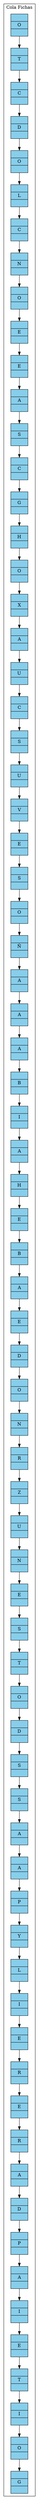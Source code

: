 digraph G {
	node[shape=record]; 

	subgraph clusterDLL {

label = "Cola Fichas";

tn_dll0[label = "{ <e> | O| <p> }", style="filled", color="black", fillcolor="skyblue"]; 
tn_dll1[label = "{ <e> |  T| <p> }", style="filled", color="black", fillcolor="skyblue"]; 
tn_dll0:p -> tn_dll1:e;
tn_dll2[label = "{ <e> |  C| <p> }", style="filled", color="black", fillcolor="skyblue"]; 
tn_dll1:p -> tn_dll2:e;
tn_dll3[label = "{ <e> |  D| <p> }", style="filled", color="black", fillcolor="skyblue"]; 
tn_dll2:p -> tn_dll3:e;
tn_dll4[label = "{ <e> |  O| <p> }", style="filled", color="black", fillcolor="skyblue"]; 
tn_dll3:p -> tn_dll4:e;
tn_dll5[label = "{ <e> |  L| <p> }", style="filled", color="black", fillcolor="skyblue"]; 
tn_dll4:p -> tn_dll5:e;
tn_dll6[label = "{ <e> |  C| <p> }", style="filled", color="black", fillcolor="skyblue"]; 
tn_dll5:p -> tn_dll6:e;
tn_dll7[label = "{ <e> |  N| <p> }", style="filled", color="black", fillcolor="skyblue"]; 
tn_dll6:p -> tn_dll7:e;
tn_dll8[label = "{ <e> |  O| <p> }", style="filled", color="black", fillcolor="skyblue"]; 
tn_dll7:p -> tn_dll8:e;
tn_dll9[label = "{ <e> |  E| <p> }", style="filled", color="black", fillcolor="skyblue"]; 
tn_dll8:p -> tn_dll9:e;
tn_dll10[label = "{ <e> |  E| <p> }", style="filled", color="black", fillcolor="skyblue"]; 
tn_dll9:p -> tn_dll10:e;
tn_dll11[label = "{ <e> |  A| <p> }", style="filled", color="black", fillcolor="skyblue"]; 
tn_dll10:p -> tn_dll11:e;
tn_dll12[label = "{ <e> |  S| <p> }", style="filled", color="black", fillcolor="skyblue"]; 
tn_dll11:p -> tn_dll12:e;
tn_dll13[label = "{ <e> |  C| <p> }", style="filled", color="black", fillcolor="skyblue"]; 
tn_dll12:p -> tn_dll13:e;
tn_dll14[label = "{ <e> |  G| <p> }", style="filled", color="black", fillcolor="skyblue"]; 
tn_dll13:p -> tn_dll14:e;
tn_dll15[label = "{ <e> |  H| <p> }", style="filled", color="black", fillcolor="skyblue"]; 
tn_dll14:p -> tn_dll15:e;
tn_dll16[label = "{ <e> |  O| <p> }", style="filled", color="black", fillcolor="skyblue"]; 
tn_dll15:p -> tn_dll16:e;
tn_dll17[label = "{ <e> |  X| <p> }", style="filled", color="black", fillcolor="skyblue"]; 
tn_dll16:p -> tn_dll17:e;
tn_dll18[label = "{ <e> |  A| <p> }", style="filled", color="black", fillcolor="skyblue"]; 
tn_dll17:p -> tn_dll18:e;
tn_dll19[label = "{ <e> |  U| <p> }", style="filled", color="black", fillcolor="skyblue"]; 
tn_dll18:p -> tn_dll19:e;
tn_dll20[label = "{ <e> |  C| <p> }", style="filled", color="black", fillcolor="skyblue"]; 
tn_dll19:p -> tn_dll20:e;
tn_dll21[label = "{ <e> |  S| <p> }", style="filled", color="black", fillcolor="skyblue"]; 
tn_dll20:p -> tn_dll21:e;
tn_dll22[label = "{ <e> |  U| <p> }", style="filled", color="black", fillcolor="skyblue"]; 
tn_dll21:p -> tn_dll22:e;
tn_dll23[label = "{ <e> |  V| <p> }", style="filled", color="black", fillcolor="skyblue"]; 
tn_dll22:p -> tn_dll23:e;
tn_dll24[label = "{ <e> |  E| <p> }", style="filled", color="black", fillcolor="skyblue"]; 
tn_dll23:p -> tn_dll24:e;
tn_dll25[label = "{ <e> |  S| <p> }", style="filled", color="black", fillcolor="skyblue"]; 
tn_dll24:p -> tn_dll25:e;
tn_dll26[label = "{ <e> |  O| <p> }", style="filled", color="black", fillcolor="skyblue"]; 
tn_dll25:p -> tn_dll26:e;
tn_dll27[label = "{ <e> |  Ñ| <p> }", style="filled", color="black", fillcolor="skyblue"]; 
tn_dll26:p -> tn_dll27:e;
tn_dll28[label = "{ <e> |  A| <p> }", style="filled", color="black", fillcolor="skyblue"]; 
tn_dll27:p -> tn_dll28:e;
tn_dll29[label = "{ <e> |  A| <p> }", style="filled", color="black", fillcolor="skyblue"]; 
tn_dll28:p -> tn_dll29:e;
tn_dll30[label = "{ <e> |  A| <p> }", style="filled", color="black", fillcolor="skyblue"]; 
tn_dll29:p -> tn_dll30:e;
tn_dll31[label = "{ <e> |  B| <p> }", style="filled", color="black", fillcolor="skyblue"]; 
tn_dll30:p -> tn_dll31:e;
tn_dll32[label = "{ <e> |  I| <p> }", style="filled", color="black", fillcolor="skyblue"]; 
tn_dll31:p -> tn_dll32:e;
tn_dll33[label = "{ <e> |  A| <p> }", style="filled", color="black", fillcolor="skyblue"]; 
tn_dll32:p -> tn_dll33:e;
tn_dll34[label = "{ <e> |  H| <p> }", style="filled", color="black", fillcolor="skyblue"]; 
tn_dll33:p -> tn_dll34:e;
tn_dll35[label = "{ <e> |  E| <p> }", style="filled", color="black", fillcolor="skyblue"]; 
tn_dll34:p -> tn_dll35:e;
tn_dll36[label = "{ <e> |  B| <p> }", style="filled", color="black", fillcolor="skyblue"]; 
tn_dll35:p -> tn_dll36:e;
tn_dll37[label = "{ <e> |  A| <p> }", style="filled", color="black", fillcolor="skyblue"]; 
tn_dll36:p -> tn_dll37:e;
tn_dll38[label = "{ <e> |  E| <p> }", style="filled", color="black", fillcolor="skyblue"]; 
tn_dll37:p -> tn_dll38:e;
tn_dll39[label = "{ <e> |  D| <p> }", style="filled", color="black", fillcolor="skyblue"]; 
tn_dll38:p -> tn_dll39:e;
tn_dll40[label = "{ <e> |  O| <p> }", style="filled", color="black", fillcolor="skyblue"]; 
tn_dll39:p -> tn_dll40:e;
tn_dll41[label = "{ <e> |  N| <p> }", style="filled", color="black", fillcolor="skyblue"]; 
tn_dll40:p -> tn_dll41:e;
tn_dll42[label = "{ <e> |  R| <p> }", style="filled", color="black", fillcolor="skyblue"]; 
tn_dll41:p -> tn_dll42:e;
tn_dll43[label = "{ <e> |  Z| <p> }", style="filled", color="black", fillcolor="skyblue"]; 
tn_dll42:p -> tn_dll43:e;
tn_dll44[label = "{ <e> |  U| <p> }", style="filled", color="black", fillcolor="skyblue"]; 
tn_dll43:p -> tn_dll44:e;
tn_dll45[label = "{ <e> |  N| <p> }", style="filled", color="black", fillcolor="skyblue"]; 
tn_dll44:p -> tn_dll45:e;
tn_dll46[label = "{ <e> |  E| <p> }", style="filled", color="black", fillcolor="skyblue"]; 
tn_dll45:p -> tn_dll46:e;
tn_dll47[label = "{ <e> |  S| <p> }", style="filled", color="black", fillcolor="skyblue"]; 
tn_dll46:p -> tn_dll47:e;
tn_dll48[label = "{ <e> |  T| <p> }", style="filled", color="black", fillcolor="skyblue"]; 
tn_dll47:p -> tn_dll48:e;
tn_dll49[label = "{ <e> |  O| <p> }", style="filled", color="black", fillcolor="skyblue"]; 
tn_dll48:p -> tn_dll49:e;
tn_dll50[label = "{ <e> |  D| <p> }", style="filled", color="black", fillcolor="skyblue"]; 
tn_dll49:p -> tn_dll50:e;
tn_dll51[label = "{ <e> |  S| <p> }", style="filled", color="black", fillcolor="skyblue"]; 
tn_dll50:p -> tn_dll51:e;
tn_dll52[label = "{ <e> |  S| <p> }", style="filled", color="black", fillcolor="skyblue"]; 
tn_dll51:p -> tn_dll52:e;
tn_dll53[label = "{ <e> |  A| <p> }", style="filled", color="black", fillcolor="skyblue"]; 
tn_dll52:p -> tn_dll53:e;
tn_dll54[label = "{ <e> |  A| <p> }", style="filled", color="black", fillcolor="skyblue"]; 
tn_dll53:p -> tn_dll54:e;
tn_dll55[label = "{ <e> |  P| <p> }", style="filled", color="black", fillcolor="skyblue"]; 
tn_dll54:p -> tn_dll55:e;
tn_dll56[label = "{ <e> |  Y| <p> }", style="filled", color="black", fillcolor="skyblue"]; 
tn_dll55:p -> tn_dll56:e;
tn_dll57[label = "{ <e> |  L| <p> }", style="filled", color="black", fillcolor="skyblue"]; 
tn_dll56:p -> tn_dll57:e;
tn_dll58[label = "{ <e> |  I| <p> }", style="filled", color="black", fillcolor="skyblue"]; 
tn_dll57:p -> tn_dll58:e;
tn_dll59[label = "{ <e> |  E| <p> }", style="filled", color="black", fillcolor="skyblue"]; 
tn_dll58:p -> tn_dll59:e;
tn_dll60[label = "{ <e> |  R| <p> }", style="filled", color="black", fillcolor="skyblue"]; 
tn_dll59:p -> tn_dll60:e;
tn_dll61[label = "{ <e> |  E| <p> }", style="filled", color="black", fillcolor="skyblue"]; 
tn_dll60:p -> tn_dll61:e;
tn_dll62[label = "{ <e> |  R| <p> }", style="filled", color="black", fillcolor="skyblue"]; 
tn_dll61:p -> tn_dll62:e;
tn_dll63[label = "{ <e> |  A| <p> }", style="filled", color="black", fillcolor="skyblue"]; 
tn_dll62:p -> tn_dll63:e;
tn_dll64[label = "{ <e> |  D| <p> }", style="filled", color="black", fillcolor="skyblue"]; 
tn_dll63:p -> tn_dll64:e;
tn_dll65[label = "{ <e> |  P| <p> }", style="filled", color="black", fillcolor="skyblue"]; 
tn_dll64:p -> tn_dll65:e;
tn_dll66[label = "{ <e> |  A| <p> }", style="filled", color="black", fillcolor="skyblue"]; 
tn_dll65:p -> tn_dll66:e;
tn_dll67[label = "{ <e> |  I| <p> }", style="filled", color="black", fillcolor="skyblue"]; 
tn_dll66:p -> tn_dll67:e;
tn_dll68[label = "{ <e> |  E| <p> }", style="filled", color="black", fillcolor="skyblue"]; 
tn_dll67:p -> tn_dll68:e;
tn_dll69[label = "{ <e> |  T| <p> }", style="filled", color="black", fillcolor="skyblue"]; 
tn_dll68:p -> tn_dll69:e;
tn_dll70[label = "{ <e> |  I| <p> }", style="filled", color="black", fillcolor="skyblue"]; 
tn_dll69:p -> tn_dll70:e;
tn_dll71[label = "{ <e> |  O| <p> }", style="filled", color="black", fillcolor="skyblue"]; 
tn_dll70:p -> tn_dll71:e;
tn_dll72[label = "{ <e> |  G| <p> }", style="filled", color="black", fillcolor="skyblue"]; 
tn_dll71:p -> tn_dll72:e;
	}
 }